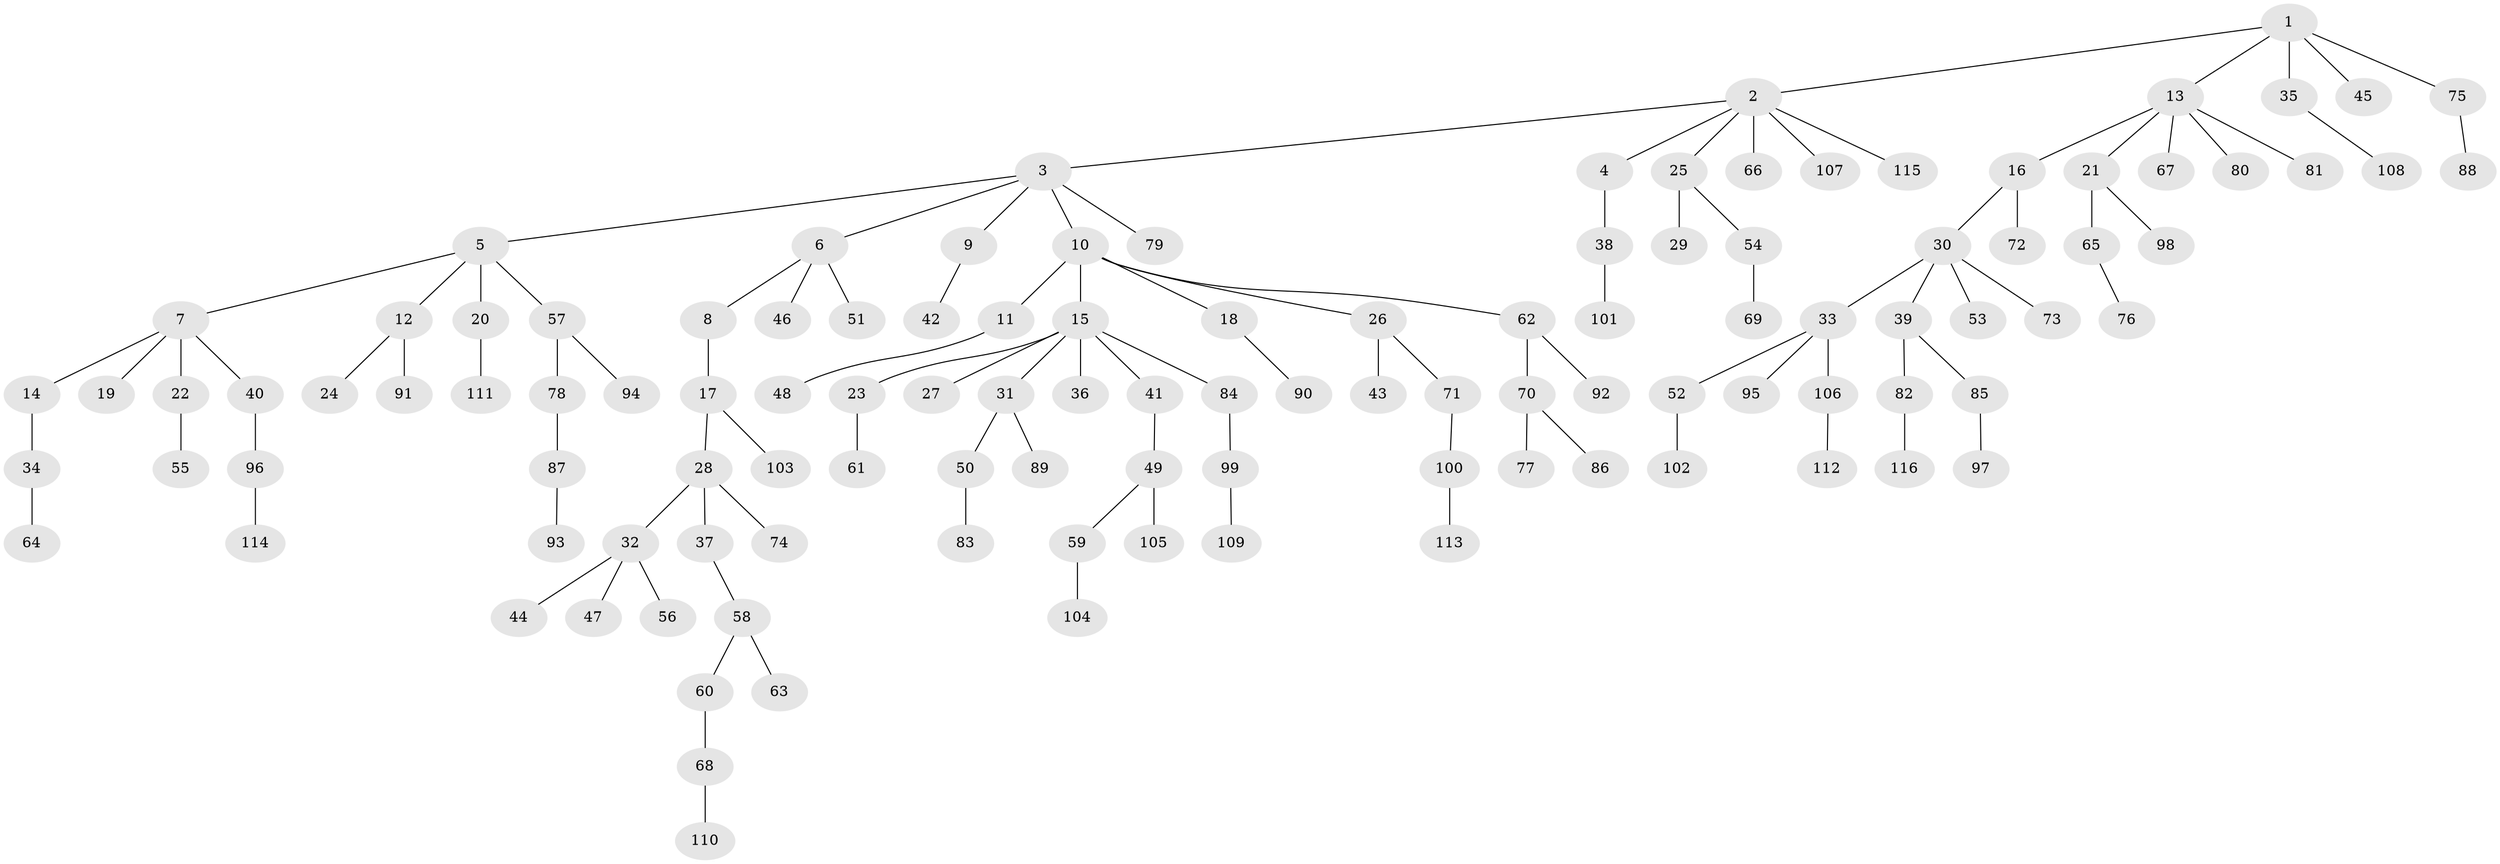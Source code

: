 // Generated by graph-tools (version 1.1) at 2025/26/03/09/25 03:26:26]
// undirected, 116 vertices, 115 edges
graph export_dot {
graph [start="1"]
  node [color=gray90,style=filled];
  1;
  2;
  3;
  4;
  5;
  6;
  7;
  8;
  9;
  10;
  11;
  12;
  13;
  14;
  15;
  16;
  17;
  18;
  19;
  20;
  21;
  22;
  23;
  24;
  25;
  26;
  27;
  28;
  29;
  30;
  31;
  32;
  33;
  34;
  35;
  36;
  37;
  38;
  39;
  40;
  41;
  42;
  43;
  44;
  45;
  46;
  47;
  48;
  49;
  50;
  51;
  52;
  53;
  54;
  55;
  56;
  57;
  58;
  59;
  60;
  61;
  62;
  63;
  64;
  65;
  66;
  67;
  68;
  69;
  70;
  71;
  72;
  73;
  74;
  75;
  76;
  77;
  78;
  79;
  80;
  81;
  82;
  83;
  84;
  85;
  86;
  87;
  88;
  89;
  90;
  91;
  92;
  93;
  94;
  95;
  96;
  97;
  98;
  99;
  100;
  101;
  102;
  103;
  104;
  105;
  106;
  107;
  108;
  109;
  110;
  111;
  112;
  113;
  114;
  115;
  116;
  1 -- 2;
  1 -- 13;
  1 -- 35;
  1 -- 45;
  1 -- 75;
  2 -- 3;
  2 -- 4;
  2 -- 25;
  2 -- 66;
  2 -- 107;
  2 -- 115;
  3 -- 5;
  3 -- 6;
  3 -- 9;
  3 -- 10;
  3 -- 79;
  4 -- 38;
  5 -- 7;
  5 -- 12;
  5 -- 20;
  5 -- 57;
  6 -- 8;
  6 -- 46;
  6 -- 51;
  7 -- 14;
  7 -- 19;
  7 -- 22;
  7 -- 40;
  8 -- 17;
  9 -- 42;
  10 -- 11;
  10 -- 15;
  10 -- 18;
  10 -- 26;
  10 -- 62;
  11 -- 48;
  12 -- 24;
  12 -- 91;
  13 -- 16;
  13 -- 21;
  13 -- 67;
  13 -- 80;
  13 -- 81;
  14 -- 34;
  15 -- 23;
  15 -- 27;
  15 -- 31;
  15 -- 36;
  15 -- 41;
  15 -- 84;
  16 -- 30;
  16 -- 72;
  17 -- 28;
  17 -- 103;
  18 -- 90;
  20 -- 111;
  21 -- 65;
  21 -- 98;
  22 -- 55;
  23 -- 61;
  25 -- 29;
  25 -- 54;
  26 -- 43;
  26 -- 71;
  28 -- 32;
  28 -- 37;
  28 -- 74;
  30 -- 33;
  30 -- 39;
  30 -- 53;
  30 -- 73;
  31 -- 50;
  31 -- 89;
  32 -- 44;
  32 -- 47;
  32 -- 56;
  33 -- 52;
  33 -- 95;
  33 -- 106;
  34 -- 64;
  35 -- 108;
  37 -- 58;
  38 -- 101;
  39 -- 82;
  39 -- 85;
  40 -- 96;
  41 -- 49;
  49 -- 59;
  49 -- 105;
  50 -- 83;
  52 -- 102;
  54 -- 69;
  57 -- 78;
  57 -- 94;
  58 -- 60;
  58 -- 63;
  59 -- 104;
  60 -- 68;
  62 -- 70;
  62 -- 92;
  65 -- 76;
  68 -- 110;
  70 -- 77;
  70 -- 86;
  71 -- 100;
  75 -- 88;
  78 -- 87;
  82 -- 116;
  84 -- 99;
  85 -- 97;
  87 -- 93;
  96 -- 114;
  99 -- 109;
  100 -- 113;
  106 -- 112;
}
